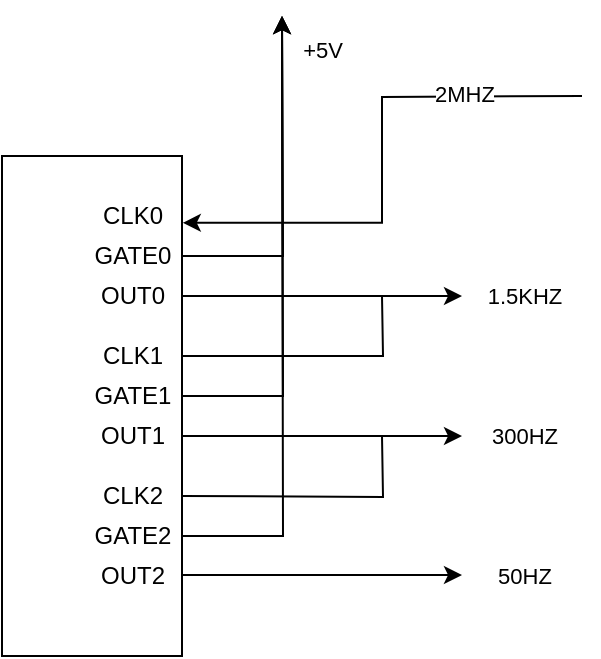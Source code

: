 <mxfile version="15.7.3" type="device"><diagram id="JYifv8gPkxbeNHJWdXd5" name="Page-1"><mxGraphModel dx="850" dy="544" grid="1" gridSize="10" guides="1" tooltips="1" connect="1" arrows="1" fold="1" page="1" pageScale="1" pageWidth="827" pageHeight="1169" math="0" shadow="0"><root><mxCell id="0"/><mxCell id="1" parent="0"/><mxCell id="5soU_RLxIo2tQfeRe7sD-1" value="" style="rounded=0;whiteSpace=wrap;html=1;" vertex="1" parent="1"><mxGeometry x="240" y="120" width="90" height="250" as="geometry"/></mxCell><mxCell id="5soU_RLxIo2tQfeRe7sD-2" value="CLK0" style="text;html=1;align=center;verticalAlign=middle;resizable=0;points=[];autosize=1;strokeColor=none;fillColor=none;" vertex="1" parent="1"><mxGeometry x="280" y="140" width="50" height="20" as="geometry"/></mxCell><mxCell id="5soU_RLxIo2tQfeRe7sD-16" style="edgeStyle=orthogonalEdgeStyle;rounded=0;orthogonalLoop=1;jettySize=auto;html=1;" edge="1" parent="1" source="5soU_RLxIo2tQfeRe7sD-3"><mxGeometry relative="1" as="geometry"><mxPoint x="380" y="50" as="targetPoint"/></mxGeometry></mxCell><mxCell id="5soU_RLxIo2tQfeRe7sD-17" value="+5V" style="edgeLabel;html=1;align=center;verticalAlign=middle;resizable=0;points=[];" vertex="1" connectable="0" parent="5soU_RLxIo2tQfeRe7sD-16"><mxGeometry x="0.807" y="1" relative="1" as="geometry"><mxPoint x="21" as="offset"/></mxGeometry></mxCell><mxCell id="5soU_RLxIo2tQfeRe7sD-3" value="GATE0" style="text;html=1;align=center;verticalAlign=middle;resizable=0;points=[];autosize=1;strokeColor=none;fillColor=none;" vertex="1" parent="1"><mxGeometry x="280" y="160" width="50" height="20" as="geometry"/></mxCell><mxCell id="5soU_RLxIo2tQfeRe7sD-21" style="edgeStyle=orthogonalEdgeStyle;rounded=0;orthogonalLoop=1;jettySize=auto;html=1;" edge="1" parent="1" source="5soU_RLxIo2tQfeRe7sD-4"><mxGeometry relative="1" as="geometry"><mxPoint x="470" y="190" as="targetPoint"/></mxGeometry></mxCell><mxCell id="5soU_RLxIo2tQfeRe7sD-26" value="1.5KHZ" style="edgeLabel;html=1;align=center;verticalAlign=middle;resizable=0;points=[];" vertex="1" connectable="0" parent="5soU_RLxIo2tQfeRe7sD-21"><mxGeometry x="0.706" y="1" relative="1" as="geometry"><mxPoint x="51" y="1" as="offset"/></mxGeometry></mxCell><mxCell id="5soU_RLxIo2tQfeRe7sD-4" value="OUT0" style="text;html=1;align=center;verticalAlign=middle;resizable=0;points=[];autosize=1;strokeColor=none;fillColor=none;" vertex="1" parent="1"><mxGeometry x="280" y="180" width="50" height="20" as="geometry"/></mxCell><mxCell id="5soU_RLxIo2tQfeRe7sD-22" style="edgeStyle=orthogonalEdgeStyle;rounded=0;orthogonalLoop=1;jettySize=auto;html=1;endArrow=none;endFill=0;" edge="1" parent="1" source="5soU_RLxIo2tQfeRe7sD-5"><mxGeometry relative="1" as="geometry"><mxPoint x="430" y="190" as="targetPoint"/></mxGeometry></mxCell><mxCell id="5soU_RLxIo2tQfeRe7sD-5" value="CLK1" style="text;html=1;align=center;verticalAlign=middle;resizable=0;points=[];autosize=1;strokeColor=none;fillColor=none;" vertex="1" parent="1"><mxGeometry x="280" y="210" width="50" height="20" as="geometry"/></mxCell><mxCell id="5soU_RLxIo2tQfeRe7sD-18" style="edgeStyle=orthogonalEdgeStyle;rounded=0;orthogonalLoop=1;jettySize=auto;html=1;" edge="1" parent="1" source="5soU_RLxIo2tQfeRe7sD-6"><mxGeometry relative="1" as="geometry"><mxPoint x="380" y="50" as="targetPoint"/></mxGeometry></mxCell><mxCell id="5soU_RLxIo2tQfeRe7sD-6" value="GATE1" style="text;html=1;align=center;verticalAlign=middle;resizable=0;points=[];autosize=1;strokeColor=none;fillColor=none;" vertex="1" parent="1"><mxGeometry x="280" y="230" width="50" height="20" as="geometry"/></mxCell><mxCell id="5soU_RLxIo2tQfeRe7sD-7" value="OUT1" style="text;html=1;align=center;verticalAlign=middle;resizable=0;points=[];autosize=1;strokeColor=none;fillColor=none;" vertex="1" parent="1"><mxGeometry x="280" y="250" width="50" height="20" as="geometry"/></mxCell><mxCell id="5soU_RLxIo2tQfeRe7sD-8" value="CLK2" style="text;html=1;align=center;verticalAlign=middle;resizable=0;points=[];autosize=1;strokeColor=none;fillColor=none;" vertex="1" parent="1"><mxGeometry x="280" y="280" width="50" height="20" as="geometry"/></mxCell><mxCell id="5soU_RLxIo2tQfeRe7sD-19" style="edgeStyle=orthogonalEdgeStyle;rounded=0;orthogonalLoop=1;jettySize=auto;html=1;" edge="1" parent="1" source="5soU_RLxIo2tQfeRe7sD-9"><mxGeometry relative="1" as="geometry"><mxPoint x="380" y="50" as="targetPoint"/></mxGeometry></mxCell><mxCell id="5soU_RLxIo2tQfeRe7sD-9" value="GATE2" style="text;html=1;align=center;verticalAlign=middle;resizable=0;points=[];autosize=1;strokeColor=none;fillColor=none;" vertex="1" parent="1"><mxGeometry x="280" y="300" width="50" height="20" as="geometry"/></mxCell><mxCell id="5soU_RLxIo2tQfeRe7sD-10" value="OUT2" style="text;html=1;align=center;verticalAlign=middle;resizable=0;points=[];autosize=1;strokeColor=none;fillColor=none;" vertex="1" parent="1"><mxGeometry x="280" y="320" width="50" height="20" as="geometry"/></mxCell><mxCell id="5soU_RLxIo2tQfeRe7sD-14" style="edgeStyle=orthogonalEdgeStyle;rounded=0;orthogonalLoop=1;jettySize=auto;html=1;entryX=1.008;entryY=0.67;entryDx=0;entryDy=0;entryPerimeter=0;" edge="1" parent="1" target="5soU_RLxIo2tQfeRe7sD-2"><mxGeometry relative="1" as="geometry"><mxPoint x="530" y="90" as="sourcePoint"/></mxGeometry></mxCell><mxCell id="5soU_RLxIo2tQfeRe7sD-15" value="2MHZ" style="edgeLabel;html=1;align=center;verticalAlign=middle;resizable=0;points=[];" vertex="1" connectable="0" parent="5soU_RLxIo2tQfeRe7sD-14"><mxGeometry x="-0.547" y="-2" relative="1" as="geometry"><mxPoint as="offset"/></mxGeometry></mxCell><mxCell id="5soU_RLxIo2tQfeRe7sD-24" style="edgeStyle=orthogonalEdgeStyle;rounded=0;orthogonalLoop=1;jettySize=auto;html=1;" edge="1" parent="1"><mxGeometry relative="1" as="geometry"><mxPoint x="470" y="260" as="targetPoint"/><mxPoint x="330" y="260" as="sourcePoint"/></mxGeometry></mxCell><mxCell id="5soU_RLxIo2tQfeRe7sD-27" value="300HZ" style="edgeLabel;html=1;align=center;verticalAlign=middle;resizable=0;points=[];" vertex="1" connectable="0" parent="5soU_RLxIo2tQfeRe7sD-24"><mxGeometry x="0.634" y="-3" relative="1" as="geometry"><mxPoint x="56" y="-3" as="offset"/></mxGeometry></mxCell><mxCell id="5soU_RLxIo2tQfeRe7sD-25" style="edgeStyle=orthogonalEdgeStyle;rounded=0;orthogonalLoop=1;jettySize=auto;html=1;endArrow=none;endFill=0;" edge="1" parent="1"><mxGeometry relative="1" as="geometry"><mxPoint x="430" y="260" as="targetPoint"/><mxPoint x="330" y="290" as="sourcePoint"/></mxGeometry></mxCell><mxCell id="5soU_RLxIo2tQfeRe7sD-28" style="edgeStyle=orthogonalEdgeStyle;rounded=0;orthogonalLoop=1;jettySize=auto;html=1;" edge="1" parent="1"><mxGeometry relative="1" as="geometry"><mxPoint x="470" y="329.5" as="targetPoint"/><mxPoint x="330" y="329.5" as="sourcePoint"/></mxGeometry></mxCell><mxCell id="5soU_RLxIo2tQfeRe7sD-29" value="50HZ" style="edgeLabel;html=1;align=center;verticalAlign=middle;resizable=0;points=[];" vertex="1" connectable="0" parent="5soU_RLxIo2tQfeRe7sD-28"><mxGeometry x="0.634" y="-3" relative="1" as="geometry"><mxPoint x="56" y="-3" as="offset"/></mxGeometry></mxCell></root></mxGraphModel></diagram></mxfile>